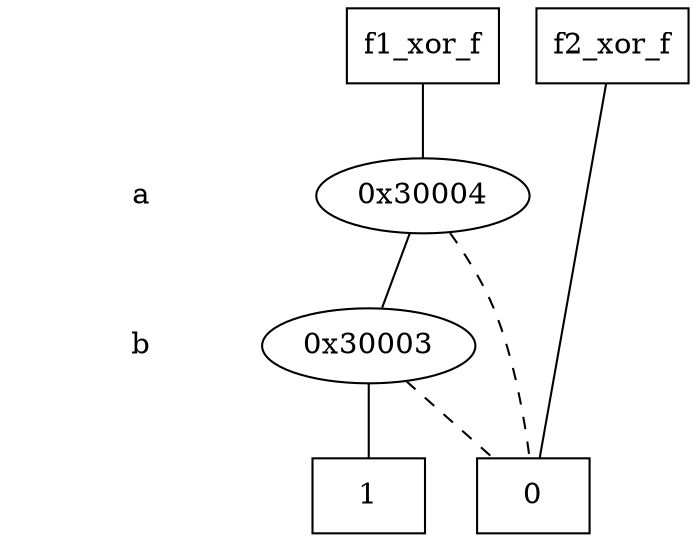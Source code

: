 digraph "DD" {
size = "7.5,10"
center = true;
edge [dir = none];
{ node [shape = plaintext];
  edge [style = invis];
  "CONST NODES" [style = invis];
" a " -> " b " -> "CONST NODES"; 
}
{ rank = same; node [shape = box]; edge [style = invis];
"f1_xor_f" -> "f2_xor_f"; }
{ rank = same; " a ";
"0x30004";
}
{ rank = same; " b ";
"0x30003";
}
{ rank = same; "CONST NODES";
{ node [shape = box]; "0x2ffe5";
"0x2ffe4";
}
}
"f1_xor_f" -> "0x30004" [style = solid];
"f2_xor_f" -> "0x2ffe5" [style = solid];
"0x30004" -> "0x30003";
"0x30004" -> "0x2ffe5" [style = dashed];
"0x30003" -> "0x2ffe4";
"0x30003" -> "0x2ffe5" [style = dashed];
"0x2ffe5" [label = "0"];
"0x2ffe4" [label = "1"];
}
